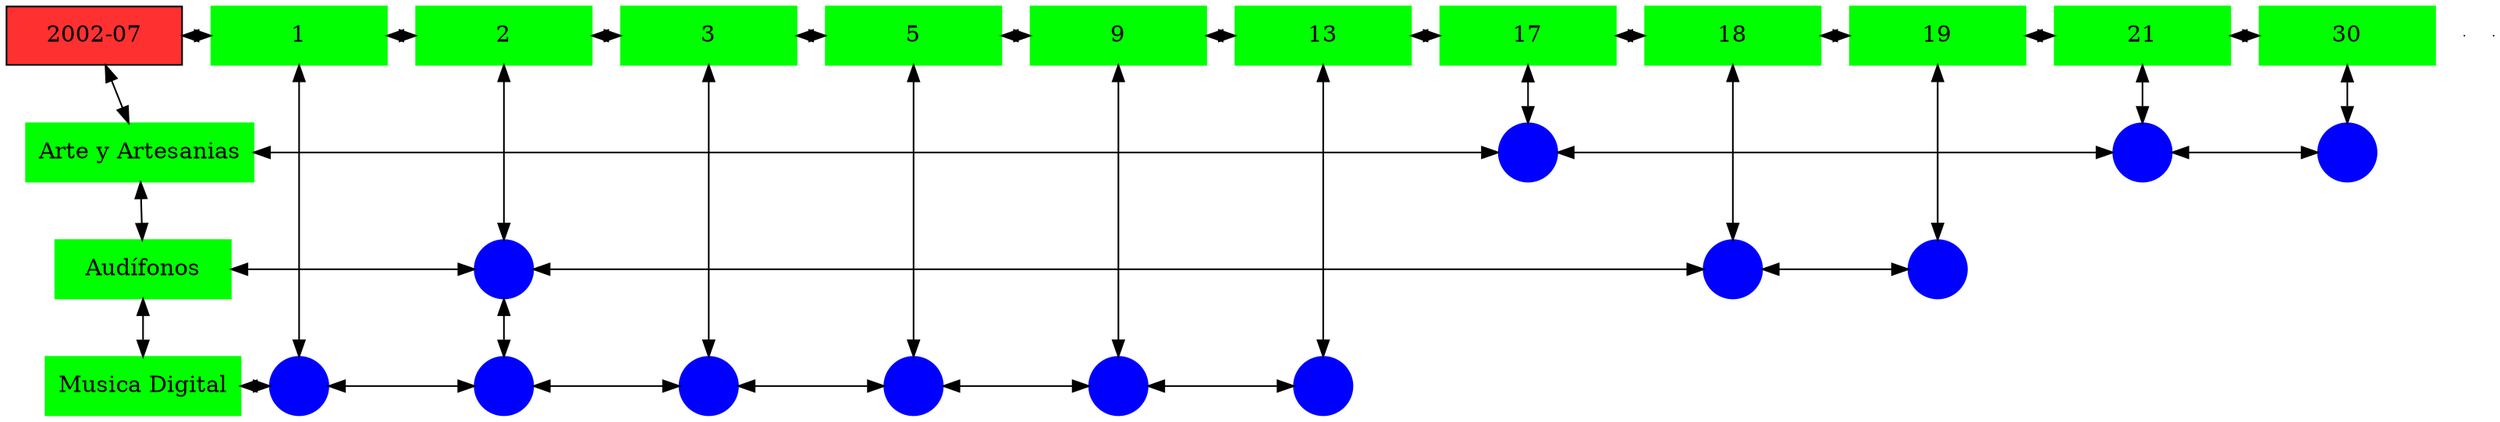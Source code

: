 digraph G{
node[shape="box"];
nodeMt[ label = "2002-07", width = 1.5, style = filled, fillcolor = firebrick1, group = 1 ];
e0[ shape = point, width = 0 ];
e1[ shape = point, width = 0 ];
node0xc002273f40[label="1",color=green,style =filled,width = 1.5 group=1];
nodeMt->node0xc002273f40[dir="both"];
{rank=same;nodeMt;node0xc002273f40;}
node0xc001f2cf00[label="2",color=green,style =filled,width = 1.5 group=2];
node0xc002273f40->node0xc001f2cf00[dir="both"];
{rank=same;node0xc002273f40;node0xc001f2cf00;}
node0xc002217090[label="3",color=green,style =filled,width = 1.5 group=3];
node0xc001f2cf00->node0xc002217090[dir="both"];
{rank=same;node0xc001f2cf00;node0xc002217090;}
node0xc0021fccd0[label="5",color=green,style =filled,width = 1.5 group=5];
node0xc002217090->node0xc0021fccd0[dir="both"];
{rank=same;node0xc002217090;node0xc0021fccd0;}
node0xc001f66410[label="9",color=green,style =filled,width = 1.5 group=9];
node0xc0021fccd0->node0xc001f66410[dir="both"];
{rank=same;node0xc0021fccd0;node0xc001f66410;}
node0xc00224c050[label="13",color=green,style =filled,width = 1.5 group=13];
node0xc001f66410->node0xc00224c050[dir="both"];
{rank=same;node0xc001f66410;node0xc00224c050;}
node0xc00209f270[label="17",color=green,style =filled,width = 1.5 group=17];
node0xc00224c050->node0xc00209f270[dir="both"];
{rank=same;node0xc00224c050;node0xc00209f270;}
node0xc002003400[label="18",color=green,style =filled,width = 1.5 group=18];
node0xc00209f270->node0xc002003400[dir="both"];
{rank=same;node0xc00209f270;node0xc002003400;}
node0xc001e62a00[label="19",color=green,style =filled,width = 1.5 group=19];
node0xc002003400->node0xc001e62a00[dir="both"];
{rank=same;node0xc002003400;node0xc001e62a00;}
node0xc002003220[label="21",color=green,style =filled,width = 1.5 group=21];
node0xc001e62a00->node0xc002003220[dir="both"];
{rank=same;node0xc001e62a00;node0xc002003220;}
node0xc001efabe0[label="30",color=green,style =filled,width = 1.5 group=30];
node0xc002003220->node0xc001efabe0[dir="both"];
{rank=same;node0xc002003220;node0xc001efabe0;}
node0xc001efab90[label="Arte y Artesanias",color=green,style =filled width = 1.5 group=1];
node0xc0020a6400[label="",color=blue,style =filled, width = 0.5 group=17 shape=circle];
node0xc001efab90->node0xc0020a6400[dir="both"];
{rank=same;node0xc001efab90;node0xc0020a6400;}
node0xc001ff9c00[label="",color=blue,style =filled, width = 0.5 group=21 shape=circle];
node0xc0020a6400->node0xc001ff9c00[dir="both"];
{rank=same;node0xc001ff9c00;node0xc0020a6400;}
node0xc001ee3b00[label="",color=blue,style =filled, width = 0.5 group=30 shape=circle];
node0xc001ff9c00->node0xc001ee3b00[dir="both"];
{rank=same;node0xc001ee3b00;node0xc001ff9c00;}
node0xc001e629b0[label="Audífonos",color=green,style =filled width = 1.5 group=1];
node0xc0020ff680[label="",color=blue,style =filled, width = 0.5 group=2 shape=circle];
node0xc001e629b0->node0xc0020ff680[dir="both"];
{rank=same;node0xc001e629b0;node0xc0020ff680;}
node0xc001ff9d80[label="",color=blue,style =filled, width = 0.5 group=18 shape=circle];
node0xc0020ff680->node0xc001ff9d80[dir="both"];
{rank=same;node0xc001ff9d80;node0xc0020ff680;}
node0xc001e5cb80[label="",color=blue,style =filled, width = 0.5 group=19 shape=circle];
node0xc001ff9d80->node0xc001e5cb80[dir="both"];
{rank=same;node0xc001e5cb80;node0xc001ff9d80;}
node0xc001f2ceb0[label="Musica Digital",color=green,style =filled width = 1.5 group=1];
node0xc002271e00[label="",color=blue,style =filled, width = 0.5 group=1 shape=circle];
node0xc001f2ceb0->node0xc002271e00[dir="both"];
{rank=same;node0xc001f2ceb0;node0xc002271e00;}
node0xc001f28f00[label="",color=blue,style =filled, width = 0.5 group=2 shape=circle];
node0xc002271e00->node0xc001f28f00[dir="both"];
{rank=same;node0xc001f28f00;node0xc002271e00;}
node0xc002218580[label="",color=blue,style =filled, width = 0.5 group=3 shape=circle];
node0xc001f28f00->node0xc002218580[dir="both"];
{rank=same;node0xc002218580;node0xc001f28f00;}
node0xc002202680[label="",color=blue,style =filled, width = 0.5 group=5 shape=circle];
node0xc002218580->node0xc002202680[dir="both"];
{rank=same;node0xc002202680;node0xc002218580;}
node0xc001f5b900[label="",color=blue,style =filled, width = 0.5 group=9 shape=circle];
node0xc002202680->node0xc001f5b900[dir="both"];
{rank=same;node0xc001f5b900;node0xc002202680;}
node0xc002246880[label="",color=blue,style =filled, width = 0.5 group=13 shape=circle];
node0xc001f5b900->node0xc002246880[dir="both"];
{rank=same;node0xc002246880;node0xc001f5b900;}
node0xc002273f40->node0xc002271e00[dir="both"];
node0xc001f2cf00->node0xc0020ff680[dir="both"];
node0xc0020ff680->node0xc001f28f00[dir="both"];
node0xc002217090->node0xc002218580[dir="both"];
node0xc0021fccd0->node0xc002202680[dir="both"];
node0xc001f66410->node0xc001f5b900[dir="both"];
node0xc00224c050->node0xc002246880[dir="both"];
node0xc00209f270->node0xc0020a6400[dir="both"];
node0xc002003400->node0xc001ff9d80[dir="both"];
node0xc001e62a00->node0xc001e5cb80[dir="both"];
node0xc002003220->node0xc001ff9c00[dir="both"];
node0xc001efabe0->node0xc001ee3b00[dir="both"];
nodeMt->node0xc001efab90[dir="both"];
node0xc001efab90->node0xc001e629b0[dir="both"];
node0xc001e629b0->node0xc001f2ceb0[dir="both"];
}
